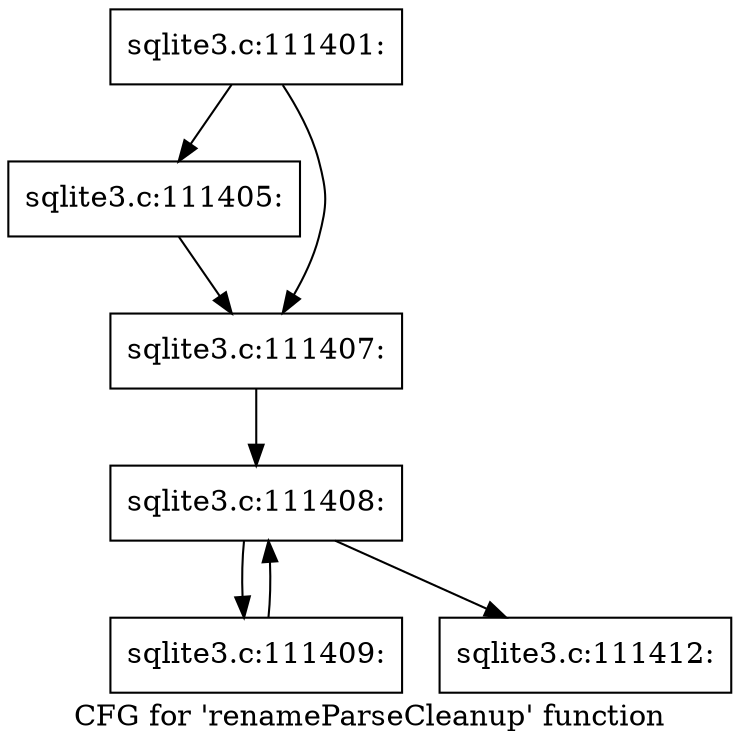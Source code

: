 digraph "CFG for 'renameParseCleanup' function" {
	label="CFG for 'renameParseCleanup' function";

	Node0x55c0fa686300 [shape=record,label="{sqlite3.c:111401:}"];
	Node0x55c0fa686300 -> Node0x55c0fa687ac0;
	Node0x55c0fa686300 -> Node0x55c0fa687b10;
	Node0x55c0fa687ac0 [shape=record,label="{sqlite3.c:111405:}"];
	Node0x55c0fa687ac0 -> Node0x55c0fa687b10;
	Node0x55c0fa687b10 [shape=record,label="{sqlite3.c:111407:}"];
	Node0x55c0fa687b10 -> Node0x55c0fa688630;
	Node0x55c0fa688630 [shape=record,label="{sqlite3.c:111408:}"];
	Node0x55c0fa688630 -> Node0x55c0fa688c60;
	Node0x55c0fa688630 -> Node0x55c0fa688790;
	Node0x55c0fa688c60 [shape=record,label="{sqlite3.c:111409:}"];
	Node0x55c0fa688c60 -> Node0x55c0fa688630;
	Node0x55c0fa688790 [shape=record,label="{sqlite3.c:111412:}"];
}
